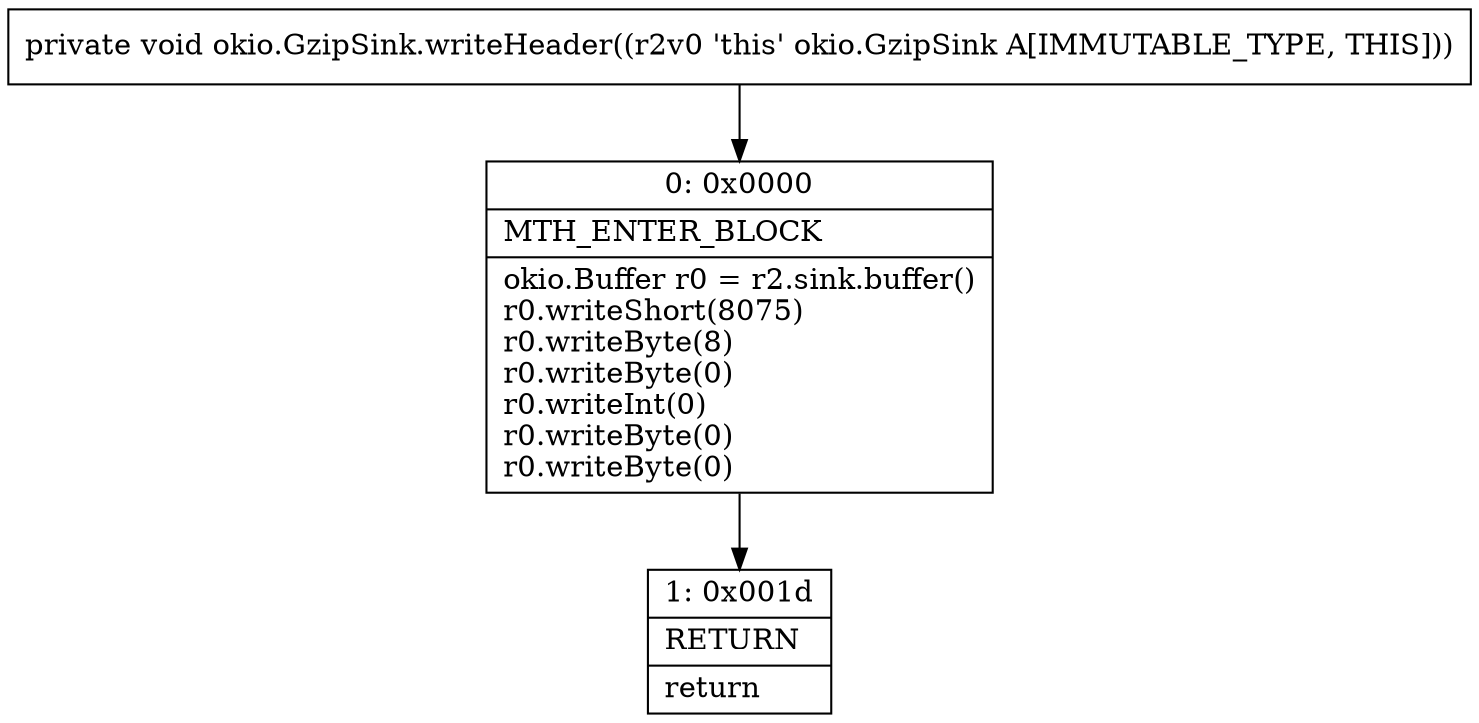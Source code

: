 digraph "CFG forokio.GzipSink.writeHeader()V" {
Node_0 [shape=record,label="{0\:\ 0x0000|MTH_ENTER_BLOCK\l|okio.Buffer r0 = r2.sink.buffer()\lr0.writeShort(8075)\lr0.writeByte(8)\lr0.writeByte(0)\lr0.writeInt(0)\lr0.writeByte(0)\lr0.writeByte(0)\l}"];
Node_1 [shape=record,label="{1\:\ 0x001d|RETURN\l|return\l}"];
MethodNode[shape=record,label="{private void okio.GzipSink.writeHeader((r2v0 'this' okio.GzipSink A[IMMUTABLE_TYPE, THIS])) }"];
MethodNode -> Node_0;
Node_0 -> Node_1;
}

